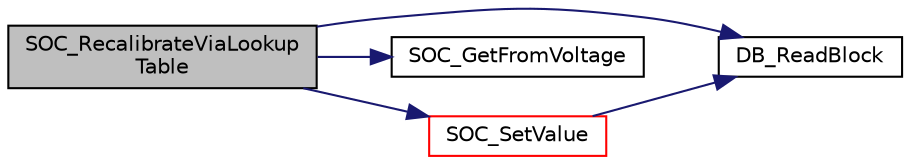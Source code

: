 digraph "SOC_RecalibrateViaLookupTable"
{
  edge [fontname="Helvetica",fontsize="10",labelfontname="Helvetica",labelfontsize="10"];
  node [fontname="Helvetica",fontsize="10",shape=record];
  rankdir="LR";
  Node43 [label="SOC_RecalibrateViaLookup\lTable",height=0.2,width=0.4,color="black", fillcolor="grey75", style="filled", fontcolor="black"];
  Node43 -> Node44 [color="midnightblue",fontsize="10",style="solid",fontname="Helvetica"];
  Node44 [label="DB_ReadBlock",height=0.2,width=0.4,color="black", fillcolor="white", style="filled",URL="$database_8c.html#a94356e609a13e483fa0c15465e154f34",tooltip="Reads a datablock in database by value. "];
  Node43 -> Node45 [color="midnightblue",fontsize="10",style="solid",fontname="Helvetica"];
  Node45 [label="SOC_GetFromVoltage",height=0.2,width=0.4,color="black", fillcolor="white", style="filled",URL="$sox_8c.html#a5bbf3cb0627ec394fae1e9f542d6c9b1",tooltip="look-up table for SOC initialization (mean, min and max). "];
  Node43 -> Node46 [color="midnightblue",fontsize="10",style="solid",fontname="Helvetica"];
  Node46 [label="SOC_SetValue",height=0.2,width=0.4,color="red", fillcolor="white", style="filled",URL="$sox_8c.html#adc250cba50a8094e0615b4eab62af184",tooltip="sets SOC value with a parameter between 0.0 and 100.0. "];
  Node46 -> Node44 [color="midnightblue",fontsize="10",style="solid",fontname="Helvetica"];
}
